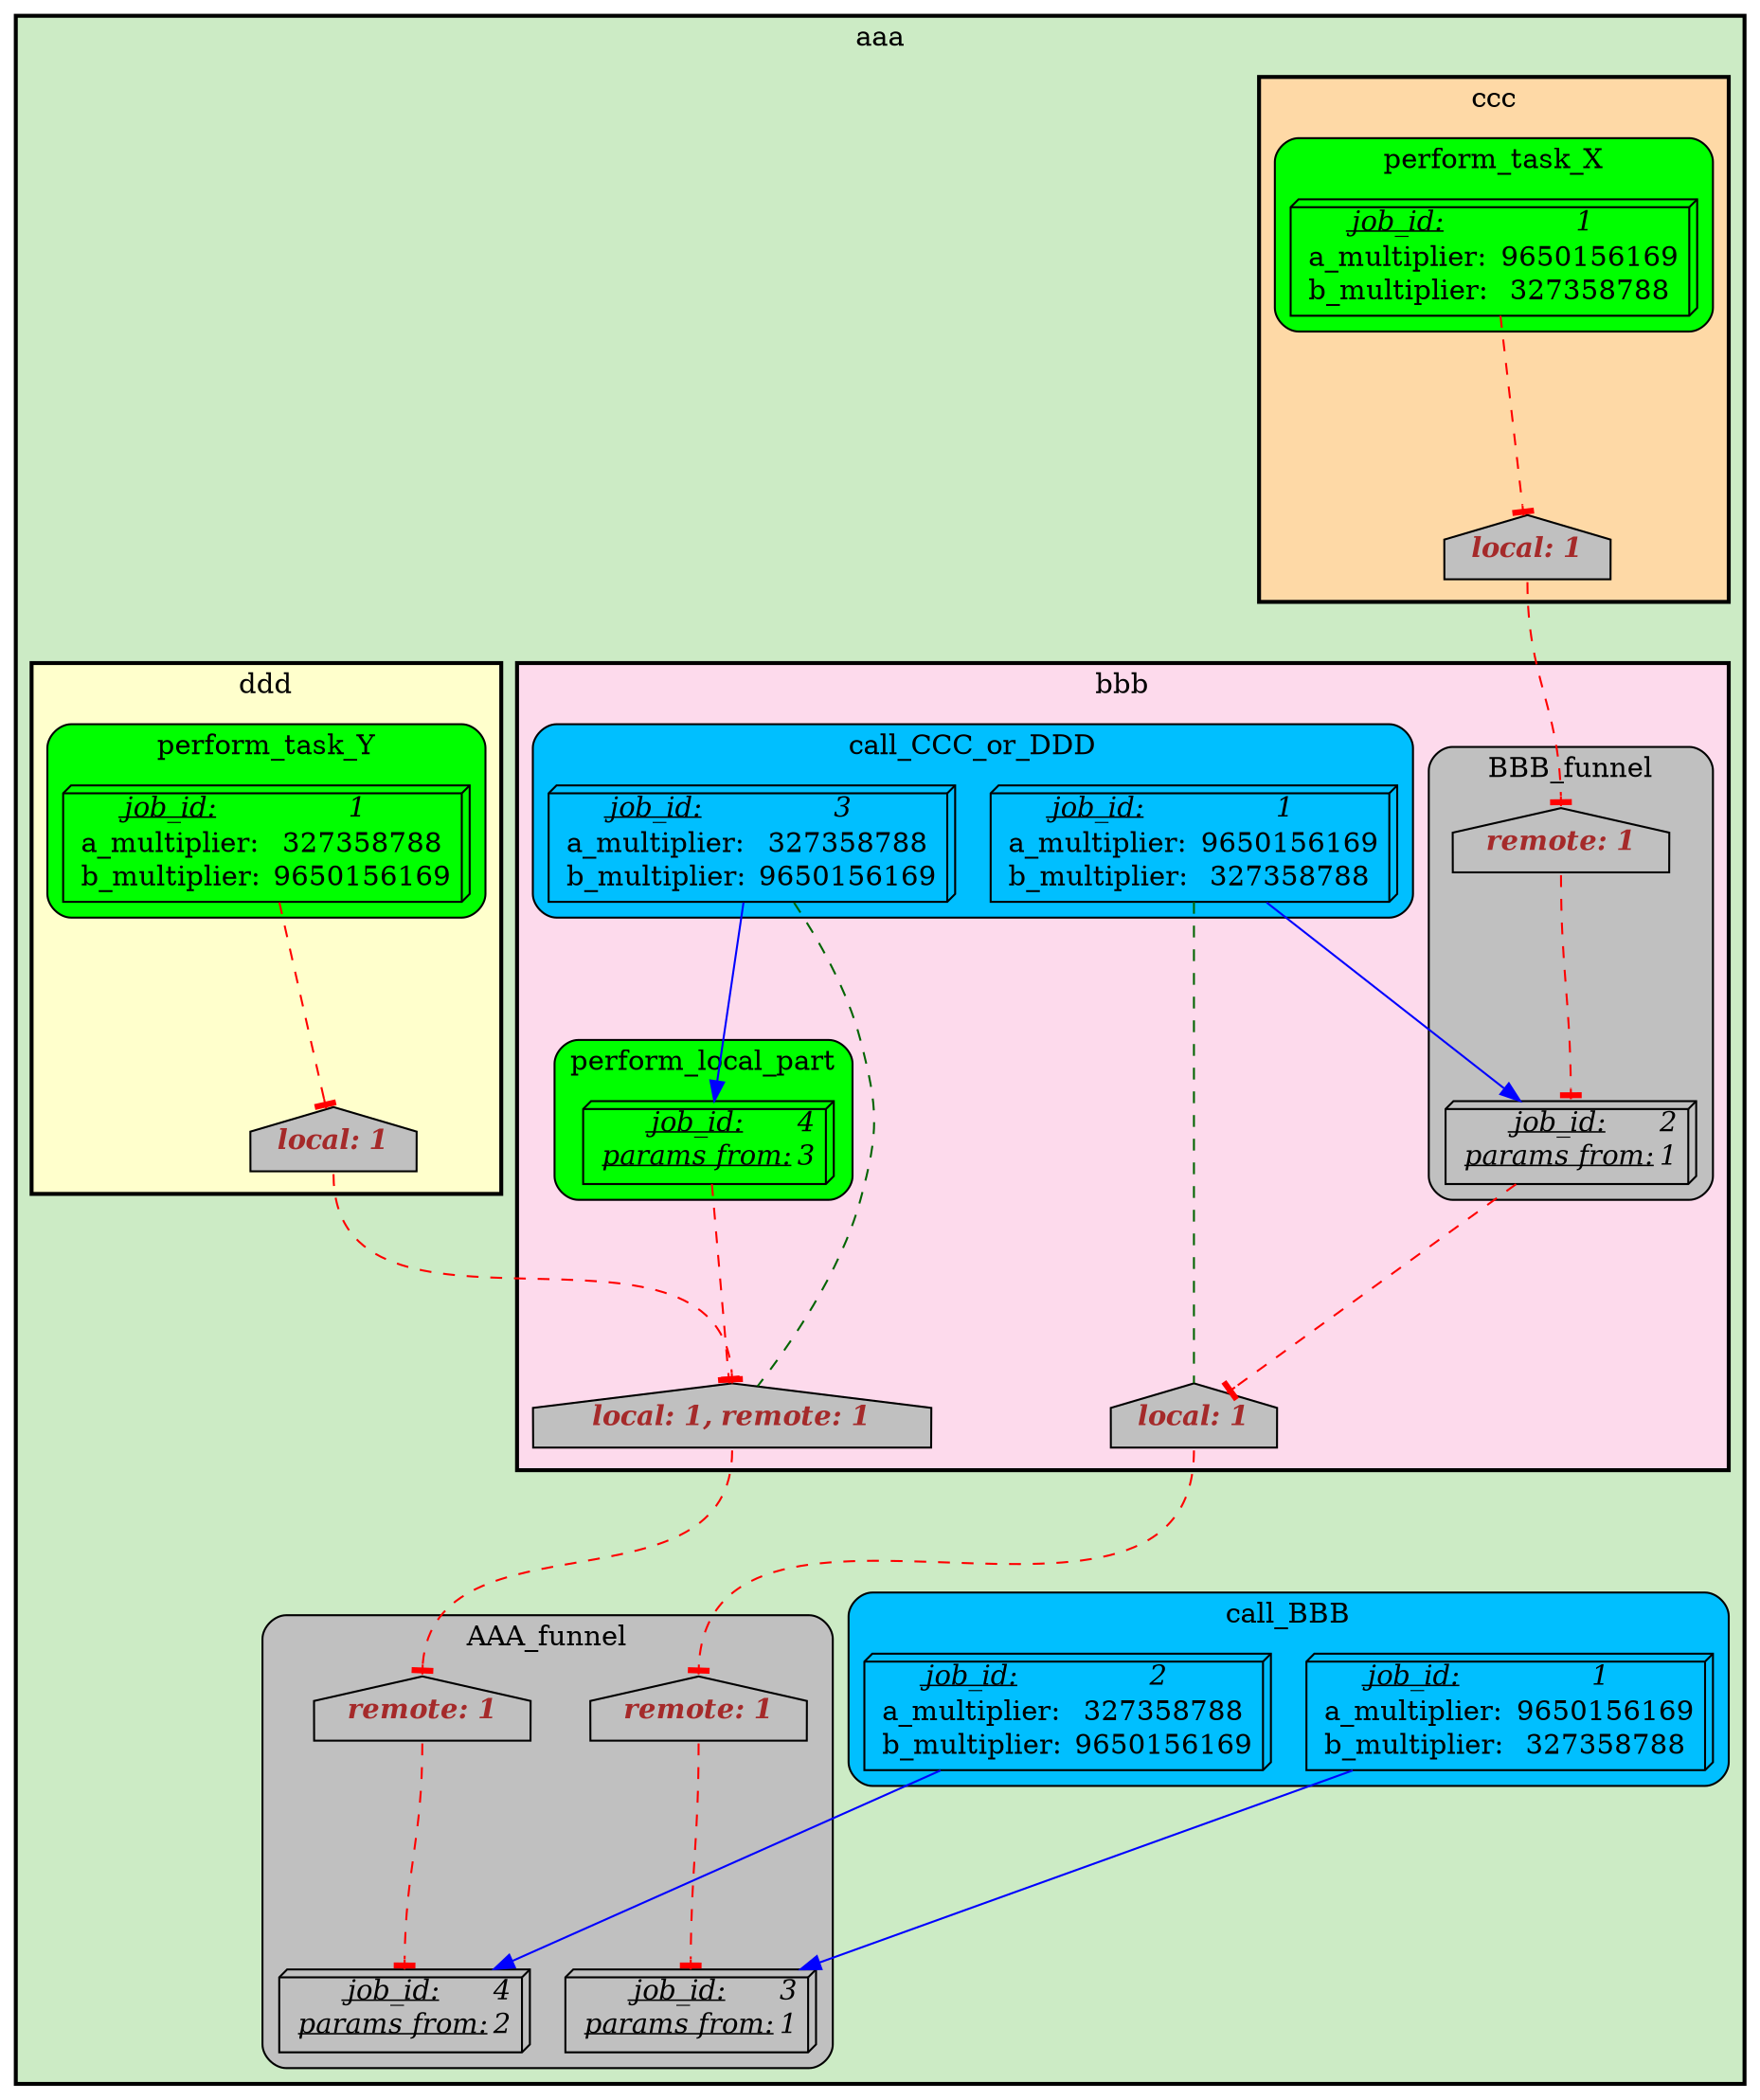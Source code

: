 digraph test {
	ratio="compress"; name = "JobDependencyGraph"; pad = "0"; ranksep = "1.4"; remincross = "true";
	job_1__aaa [fillcolor="DeepSkyBlue", label=<<table border="0" cellborder="0" cellspacing="0" cellpadding="1"><tr><td><u><i>job_id:</i></u></td><td><i>1</i></td></tr><tr><td>a_multiplier:</td><td> 9650156169</td></tr><tr><td>b_multiplier:</td><td> 327358788</td></tr></table>>, shape="box3d", style="filled"];
	job_1__bbb [fillcolor="DeepSkyBlue", label=<<table border="0" cellborder="0" cellspacing="0" cellpadding="1"><tr><td><u><i>job_id:</i></u></td><td><i>1</i></td></tr><tr><td>a_multiplier:</td><td> 9650156169</td></tr><tr><td>b_multiplier:</td><td> 327358788</td></tr></table>>, shape="box3d", style="filled"];
	job_1__ccc [fillcolor="green", label=<<table border="0" cellborder="0" cellspacing="0" cellpadding="1"><tr><td><u><i>job_id:</i></u></td><td><i>1</i></td></tr><tr><td>a_multiplier:</td><td> 9650156169</td></tr><tr><td>b_multiplier:</td><td> 327358788</td></tr></table>>, shape="box3d", style="filled"];
	job_1__ddd [fillcolor="green", label=<<table border="0" cellborder="0" cellspacing="0" cellpadding="1"><tr><td><u><i>job_id:</i></u></td><td><i>1</i></td></tr><tr><td>a_multiplier:</td><td> 327358788</td></tr><tr><td>b_multiplier:</td><td> 9650156169</td></tr></table>>, shape="box3d", style="filled"];
	job_2__aaa [fillcolor="DeepSkyBlue", label=<<table border="0" cellborder="0" cellspacing="0" cellpadding="1"><tr><td><u><i>job_id:</i></u></td><td><i>2</i></td></tr><tr><td>a_multiplier:</td><td> 327358788</td></tr><tr><td>b_multiplier:</td><td> 9650156169</td></tr></table>>, shape="box3d", style="filled"];
	job_2__bbb [fillcolor="grey", label=<<table border="0" cellborder="0" cellspacing="0" cellpadding="1"><tr><td><u><i>job_id:</i></u></td><td><i>2</i></td></tr><tr><td><u><i>params from:</i></u></td><td><i>1</i></td></tr></table>>, shape="box3d", style="filled"];
	job_3__aaa [fillcolor="grey", label=<<table border="0" cellborder="0" cellspacing="0" cellpadding="1"><tr><td><u><i>job_id:</i></u></td><td><i>3</i></td></tr><tr><td><u><i>params from:</i></u></td><td><i>1</i></td></tr></table>>, shape="box3d", style="filled"];
	job_3__bbb [fillcolor="DeepSkyBlue", label=<<table border="0" cellborder="0" cellspacing="0" cellpadding="1"><tr><td><u><i>job_id:</i></u></td><td><i>3</i></td></tr><tr><td>a_multiplier:</td><td> 327358788</td></tr><tr><td>b_multiplier:</td><td> 9650156169</td></tr></table>>, shape="box3d", style="filled"];
	job_4__aaa [fillcolor="grey", label=<<table border="0" cellborder="0" cellspacing="0" cellpadding="1"><tr><td><u><i>job_id:</i></u></td><td><i>4</i></td></tr><tr><td><u><i>params from:</i></u></td><td><i>2</i></td></tr></table>>, shape="box3d", style="filled"];
	job_4__bbb [fillcolor="green", label=<<table border="0" cellborder="0" cellspacing="0" cellpadding="1"><tr><td><u><i>job_id:</i></u></td><td><i>4</i></td></tr><tr><td><u><i>params from:</i></u></td><td><i>3</i></td></tr></table>>, shape="box3d", style="filled"];
	semaphore_1__aaa [fillcolor="grey", label=<<table border="0" cellborder="0" cellspacing="0" cellpadding="1"><tr><td colspan="3"><font color="brown"><b><i>remote: 1</i></b></font></td></tr></table>>, margin="0,0", shape="house", style="filled"];
	semaphore_1__bbb [fillcolor="grey", label=<<table border="0" cellborder="0" cellspacing="0" cellpadding="1"><tr><td colspan="3"><font color="brown"><b><i>local: 1</i></b></font></td></tr></table>>, margin="0,0", shape="house", style="filled"];
	semaphore_1__ccc [fillcolor="grey", label=<<table border="0" cellborder="0" cellspacing="0" cellpadding="1"><tr><td colspan="3"><font color="brown"><b><i>local: 1</i></b></font></td></tr></table>>, margin="0,0", shape="house", style="filled"];
	semaphore_1__ddd [fillcolor="grey", label=<<table border="0" cellborder="0" cellspacing="0" cellpadding="1"><tr><td colspan="3"><font color="brown"><b><i>local: 1</i></b></font></td></tr></table>>, margin="0,0", shape="house", style="filled"];
	semaphore_2__aaa [fillcolor="grey", label=<<table border="0" cellborder="0" cellspacing="0" cellpadding="1"><tr><td colspan="3"><font color="brown"><b><i>remote: 1</i></b></font></td></tr></table>>, margin="0,0", shape="house", style="filled"];
	semaphore_2__bbb [fillcolor="grey", label=<<table border="0" cellborder="0" cellspacing="0" cellpadding="1"><tr><td colspan="3"><font color="brown"><b><i>remote: 1</i></b></font></td></tr></table>>, margin="0,0", shape="house", style="filled"];
	semaphore_3__bbb [fillcolor="grey", label=<<table border="0" cellborder="0" cellspacing="0" cellpadding="1"><tr><td colspan="3"><font color="brown"><b><i>local: 1, remote: 1</i></b></font></td></tr></table>>, margin="0,0", shape="house", style="filled"];
	job_1__aaa -> job_3__aaa [color="blue"];
	job_1__bbb -> job_2__bbb [color="blue"];
	job_1__bbb -> semaphore_1__bbb [arrowhead="none", color="darkgreen", style="dashed"];
	job_1__ccc -> semaphore_1__ccc [arrowhead="tee", color="red", style="dashed"];
	job_1__ddd -> semaphore_1__ddd [arrowhead="tee", color="red", style="dashed"];
	job_2__aaa -> job_4__aaa [color="blue"];
	job_2__bbb -> semaphore_1__bbb [arrowhead="tee", color="red", style="dashed"];
	job_3__bbb -> job_4__bbb [color="blue"];
	job_3__bbb -> semaphore_3__bbb [arrowhead="none", color="darkgreen", style="dashed"];
	job_4__bbb -> semaphore_3__bbb [arrowhead="tee", color="red", style="dashed"];
	semaphore_1__aaa -> job_3__aaa [arrowhead="tee", color="red", headport="n", style="dashed", tailport="s"];
	semaphore_1__bbb -> semaphore_1__aaa [arrowhead="tee", color="red", headport="n", style="dashed", tailport="s"];
	semaphore_1__ccc -> semaphore_2__bbb [arrowhead="tee", color="red", headport="n", style="dashed", tailport="s"];
	semaphore_1__ddd -> semaphore_3__bbb [arrowhead="tee", color="red", headport="n", style="dashed", tailport="s"];
	semaphore_2__aaa -> job_4__aaa [arrowhead="tee", color="red", headport="n", style="dashed", tailport="s"];
	semaphore_2__bbb -> job_2__bbb [arrowhead="tee", color="red", headport="n", style="dashed", tailport="s"];
	semaphore_3__bbb -> semaphore_2__aaa [arrowhead="tee", color="red", headport="n", style="dashed", tailport="s"];

subgraph cluster_aaa {
	label="aaa";
	style="bold,filled";
	colorscheme="pastel19";
	fillcolor="3";
	color="";
	subgraph cluster_AAA_funnel {
		label="AAA_funnel";
		style="rounded,filled";
		colorscheme="X11";
		fillcolor="grey";
		color="";
		job_3__aaa;
		job_4__aaa;
		semaphore_1__aaa;
		semaphore_2__aaa;
	}
	subgraph cluster_bbb {
		label="bbb";
		style="bold,filled";
		colorscheme="pastel19";
		fillcolor="8";
		color="";
		subgraph cluster_ehive_test_vj_1___BBB_funnel {
			label="BBB_funnel";
			style="rounded,filled";
			colorscheme="X11";
			fillcolor="grey";
			color="";
			job_2__bbb;
			semaphore_2__bbb;
		}
		subgraph cluster_ehive_test_vj_1___call_CCC_or_DDD {
			label="call_CCC_or_DDD";
			style="rounded,filled";
			colorscheme="X11";
			fillcolor="DeepSkyBlue";
			color="";
			job_1__bbb;
			job_3__bbb;
		}
		subgraph cluster_ehive_test_vj_1___perform_local_part {
			label="perform_local_part";
			style="rounded,filled";
			colorscheme="X11";
			fillcolor="green";
			color="";
			job_4__bbb;
		}
		semaphore_1__bbb;
		semaphore_3__bbb;
	}
	subgraph cluster_call_BBB {
		label="call_BBB";
		style="rounded,filled";
		colorscheme="X11";
		fillcolor="DeepSkyBlue";
		color="";
		job_1__aaa;
		job_2__aaa;
	}
	subgraph cluster_ccc {
		label="ccc";
		style="bold,filled";
		colorscheme="pastel19";
		fillcolor="5";
		color="";
		subgraph cluster_ehive_test_vj_2___perform_task_X {
			label="perform_task_X";
			style="rounded,filled";
			colorscheme="X11";
			fillcolor="green";
			color="";
			job_1__ccc;
		}
		semaphore_1__ccc;
	}
	subgraph cluster_ddd {
		label="ddd";
		style="bold,filled";
		colorscheme="pastel19";
		fillcolor="6";
		color="";
		subgraph cluster_ehive_test_vj_3___perform_task_Y {
			label="perform_task_Y";
			style="rounded,filled";
			colorscheme="X11";
			fillcolor="green";
			color="";
			job_1__ddd;
		}
		semaphore_1__ddd;
	}
}
}
